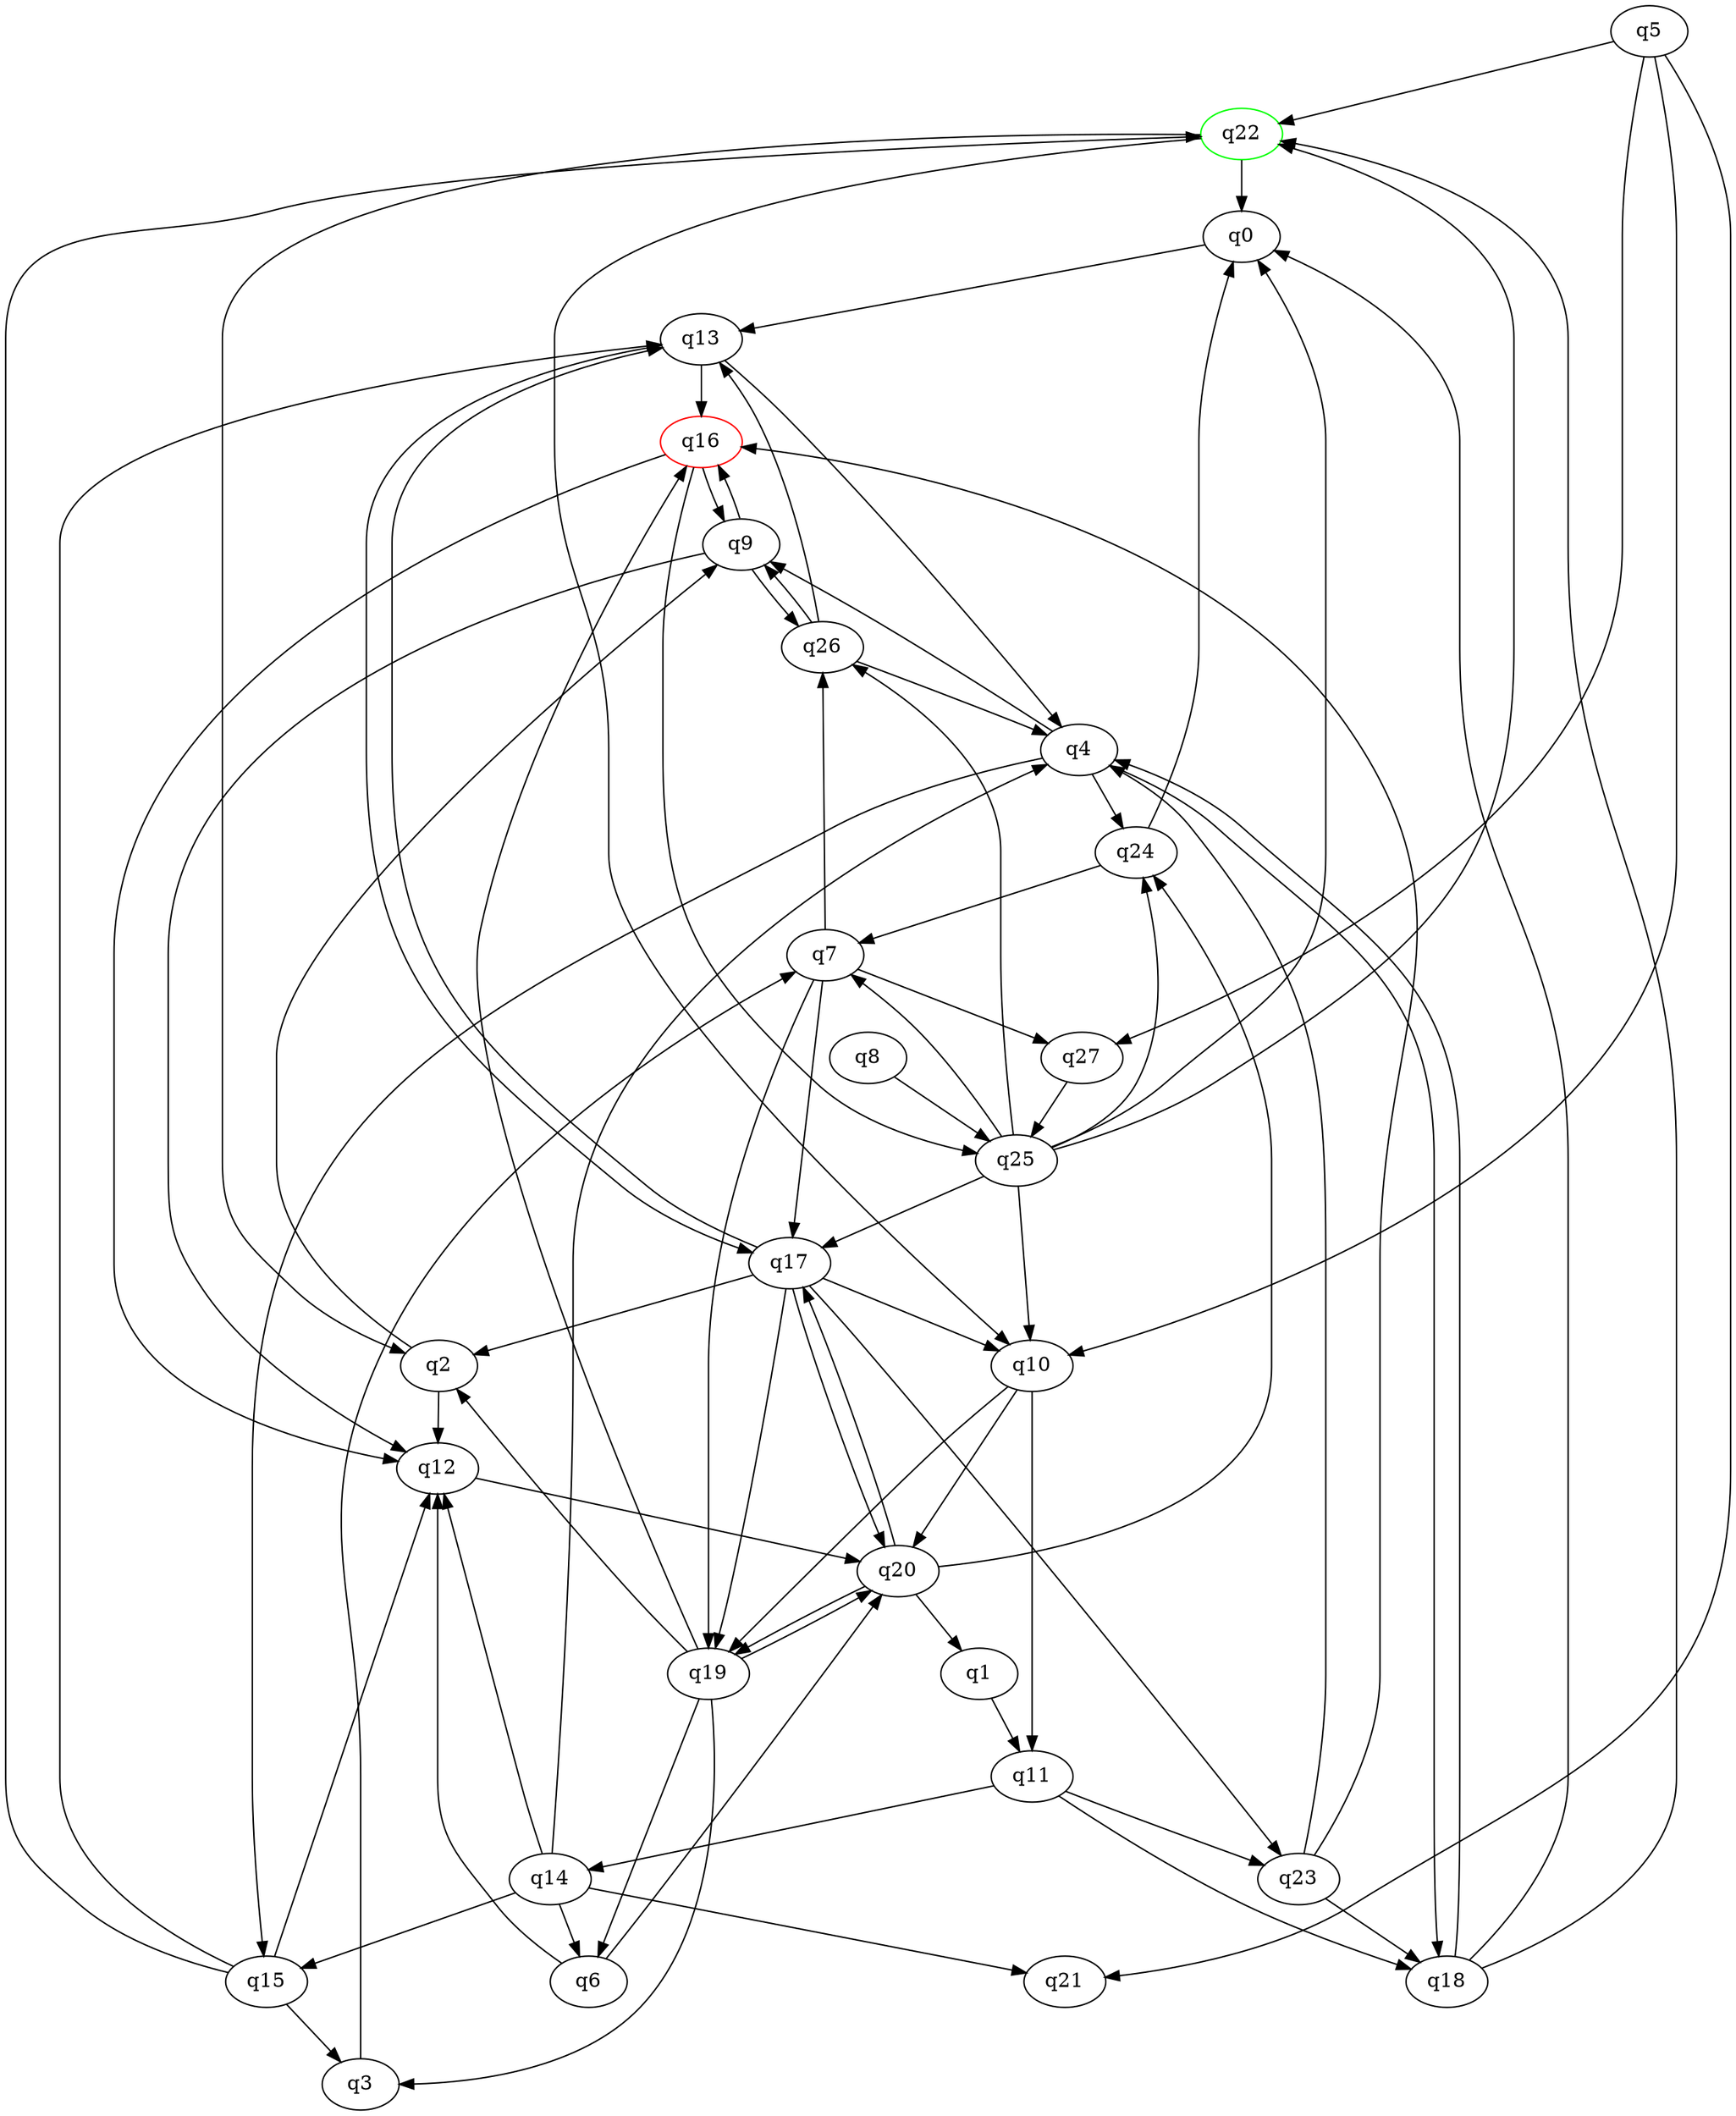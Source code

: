 digraph A{
q22 [initial=1,color=green];
q16 [final=1,color=red];
q0 -> q13;
q1 -> q11;
q2 -> q9;
q2 -> q12;
q3 -> q7;
q4 -> q9;
q4 -> q15;
q4 -> q18;
q4 -> q24;
q5 -> q10;
q5 -> q21;
q5 -> q22;
q5 -> q27;
q6 -> q12;
q6 -> q20;
q7 -> q17;
q7 -> q19;
q7 -> q26;
q7 -> q27;
q8 -> q25;
q9 -> q12;
q9 -> q16;
q9 -> q26;
q10 -> q11;
q10 -> q19;
q10 -> q20;
q11 -> q14;
q11 -> q18;
q11 -> q23;
q12 -> q20;
q13 -> q4;
q13 -> q16;
q13 -> q17;
q14 -> q4;
q14 -> q6;
q14 -> q12;
q14 -> q15;
q14 -> q21;
q15 -> q3;
q15 -> q12;
q15 -> q13;
q15 -> q22;
q16 -> q9;
q16 -> q12;
q16 -> q25;
q17 -> q2;
q17 -> q10;
q17 -> q13;
q17 -> q19;
q17 -> q20;
q17 -> q23;
q18 -> q0;
q18 -> q4;
q18 -> q22;
q19 -> q2;
q19 -> q3;
q19 -> q6;
q19 -> q16;
q19 -> q20;
q20 -> q1;
q20 -> q17;
q20 -> q19;
q20 -> q24;
q22 -> q0;
q22 -> q2;
q22 -> q10;
q23 -> q4;
q23 -> q16;
q23 -> q18;
q24 -> q0;
q24 -> q7;
q25 -> q0;
q25 -> q7;
q25 -> q10;
q25 -> q17;
q25 -> q22;
q25 -> q24;
q25 -> q26;
q26 -> q4;
q26 -> q9;
q26 -> q13;
q27 -> q25;
}